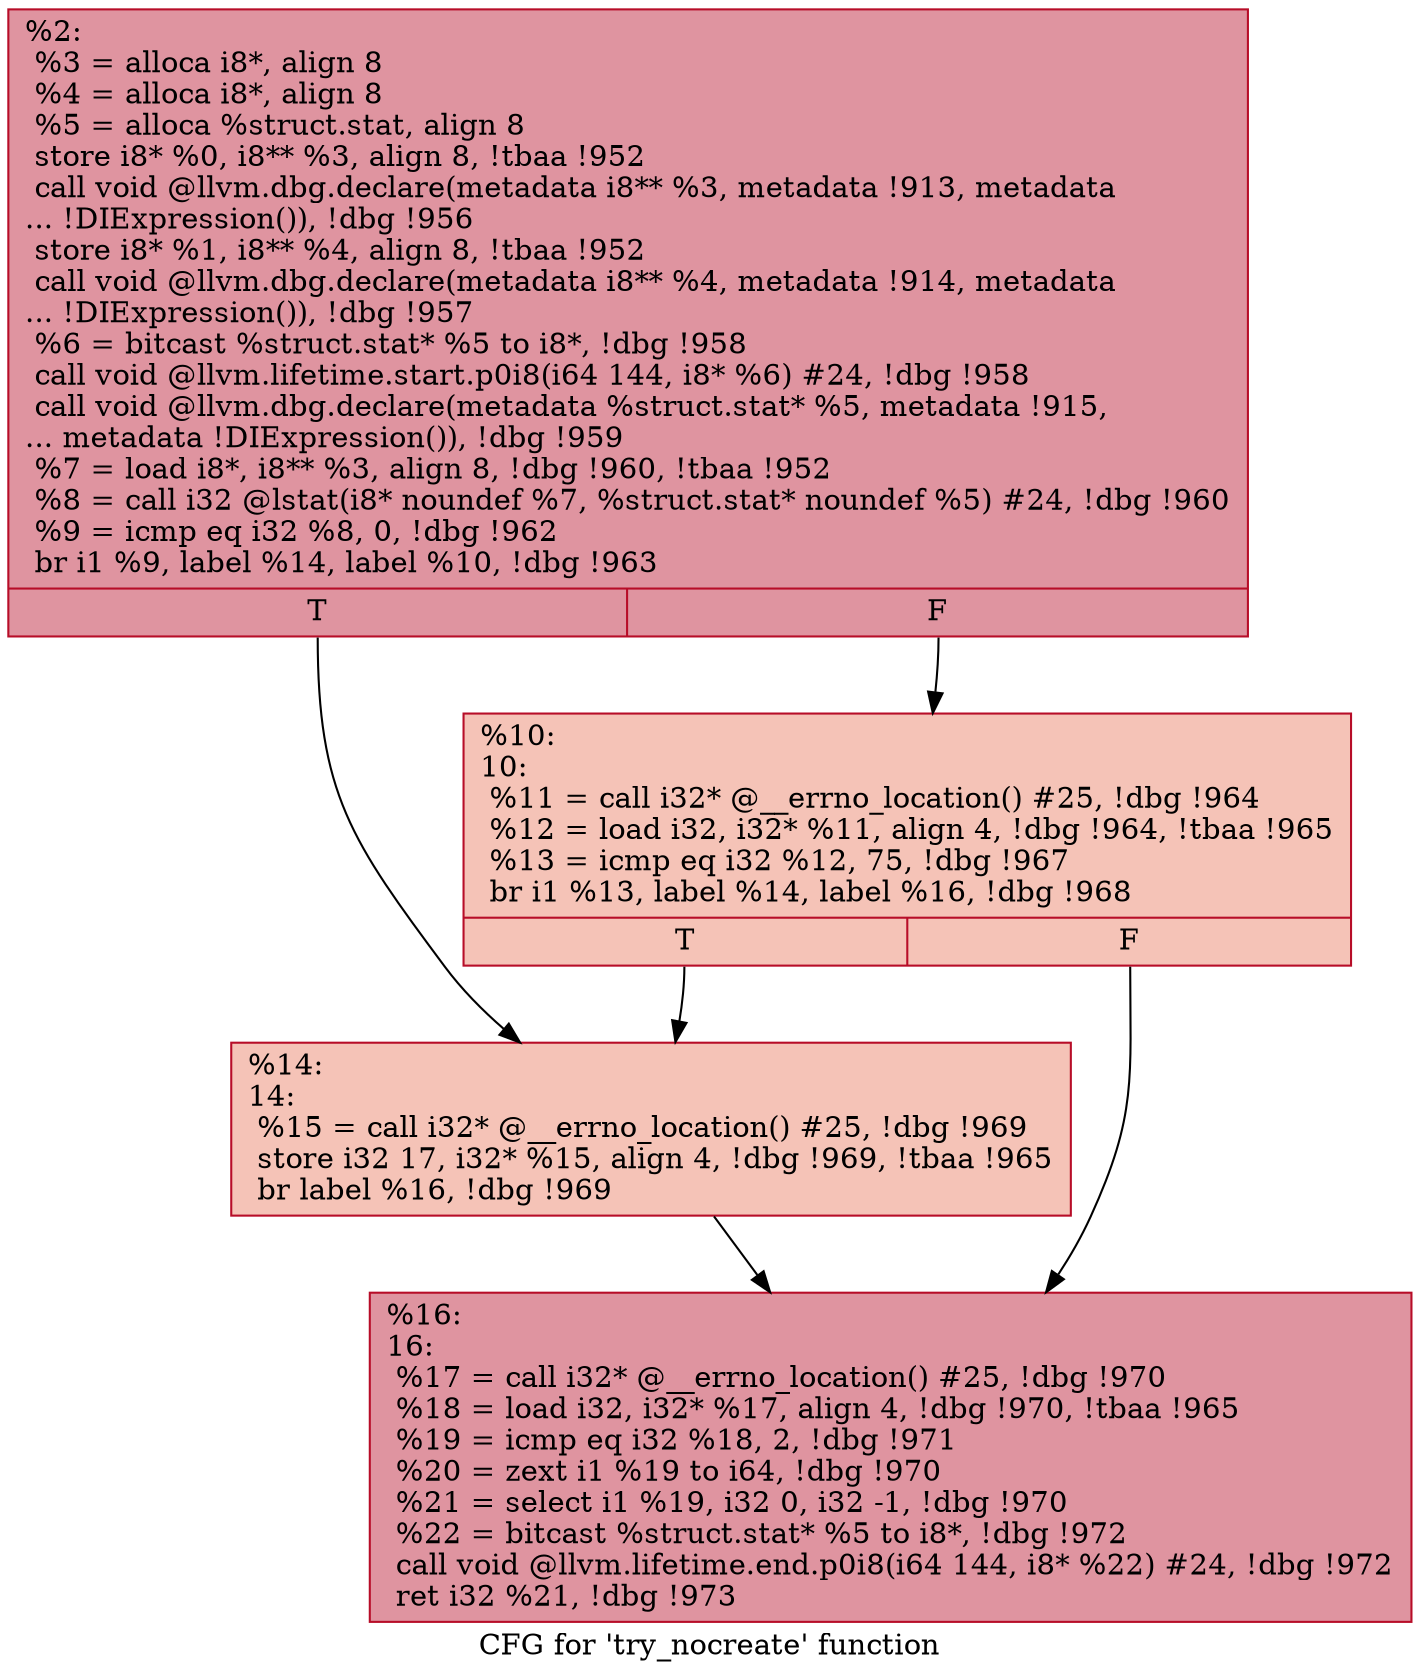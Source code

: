 digraph "CFG for 'try_nocreate' function" {
	label="CFG for 'try_nocreate' function";

	Node0xe05e90 [shape=record,color="#b70d28ff", style=filled, fillcolor="#b70d2870",label="{%2:\l  %3 = alloca i8*, align 8\l  %4 = alloca i8*, align 8\l  %5 = alloca %struct.stat, align 8\l  store i8* %0, i8** %3, align 8, !tbaa !952\l  call void @llvm.dbg.declare(metadata i8** %3, metadata !913, metadata\l... !DIExpression()), !dbg !956\l  store i8* %1, i8** %4, align 8, !tbaa !952\l  call void @llvm.dbg.declare(metadata i8** %4, metadata !914, metadata\l... !DIExpression()), !dbg !957\l  %6 = bitcast %struct.stat* %5 to i8*, !dbg !958\l  call void @llvm.lifetime.start.p0i8(i64 144, i8* %6) #24, !dbg !958\l  call void @llvm.dbg.declare(metadata %struct.stat* %5, metadata !915,\l... metadata !DIExpression()), !dbg !959\l  %7 = load i8*, i8** %3, align 8, !dbg !960, !tbaa !952\l  %8 = call i32 @lstat(i8* noundef %7, %struct.stat* noundef %5) #24, !dbg !960\l  %9 = icmp eq i32 %8, 0, !dbg !962\l  br i1 %9, label %14, label %10, !dbg !963\l|{<s0>T|<s1>F}}"];
	Node0xe05e90:s0 -> Node0xe06930;
	Node0xe05e90:s1 -> Node0xe068e0;
	Node0xe068e0 [shape=record,color="#b70d28ff", style=filled, fillcolor="#e8765c70",label="{%10:\l10:                                               \l  %11 = call i32* @__errno_location() #25, !dbg !964\l  %12 = load i32, i32* %11, align 4, !dbg !964, !tbaa !965\l  %13 = icmp eq i32 %12, 75, !dbg !967\l  br i1 %13, label %14, label %16, !dbg !968\l|{<s0>T|<s1>F}}"];
	Node0xe068e0:s0 -> Node0xe06930;
	Node0xe068e0:s1 -> Node0xe06980;
	Node0xe06930 [shape=record,color="#b70d28ff", style=filled, fillcolor="#e8765c70",label="{%14:\l14:                                               \l  %15 = call i32* @__errno_location() #25, !dbg !969\l  store i32 17, i32* %15, align 4, !dbg !969, !tbaa !965\l  br label %16, !dbg !969\l}"];
	Node0xe06930 -> Node0xe06980;
	Node0xe06980 [shape=record,color="#b70d28ff", style=filled, fillcolor="#b70d2870",label="{%16:\l16:                                               \l  %17 = call i32* @__errno_location() #25, !dbg !970\l  %18 = load i32, i32* %17, align 4, !dbg !970, !tbaa !965\l  %19 = icmp eq i32 %18, 2, !dbg !971\l  %20 = zext i1 %19 to i64, !dbg !970\l  %21 = select i1 %19, i32 0, i32 -1, !dbg !970\l  %22 = bitcast %struct.stat* %5 to i8*, !dbg !972\l  call void @llvm.lifetime.end.p0i8(i64 144, i8* %22) #24, !dbg !972\l  ret i32 %21, !dbg !973\l}"];
}

